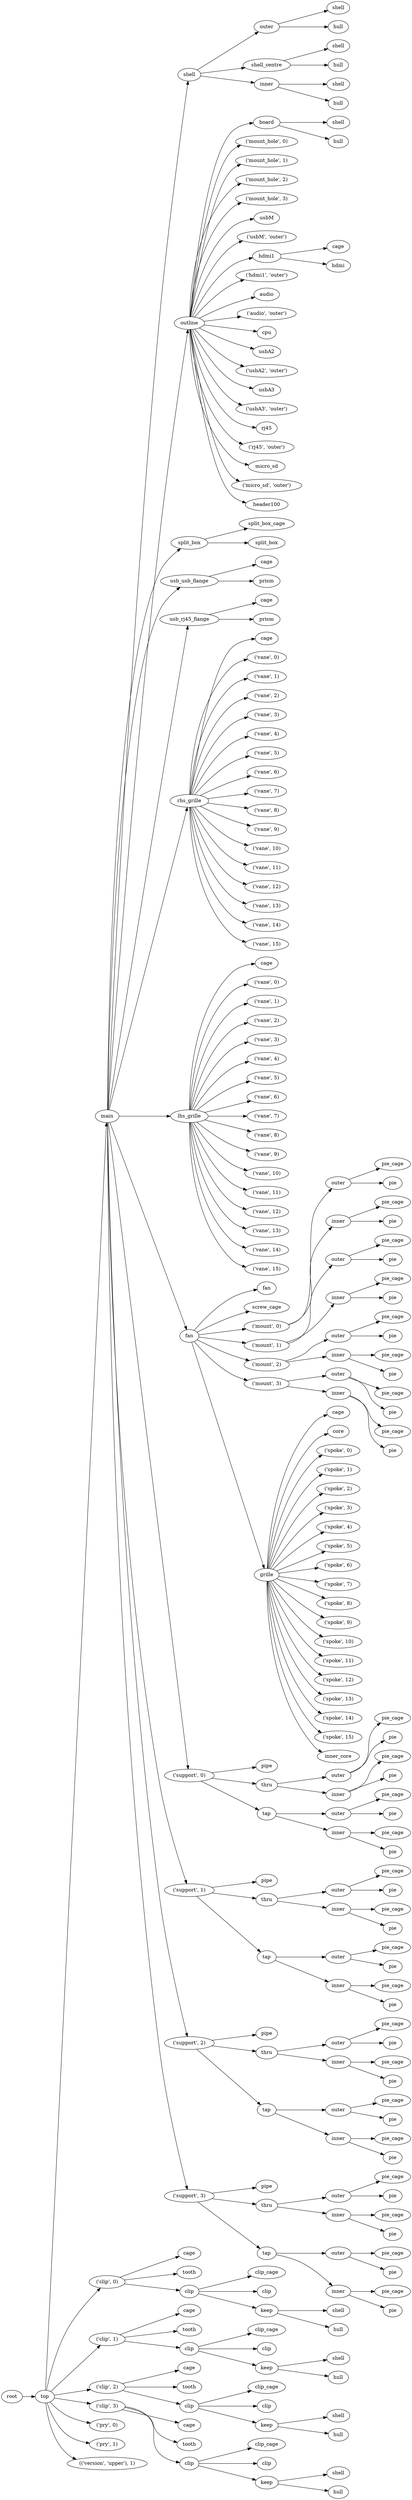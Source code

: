 digraph top {
	graph [rankdir=LR]
	root_613 [label=root href="javascript:s=&quot;\(\)\nNone&quot;; console.log(s); alert(s);"]
	top_614 [label=top href="javascript:s=&quot;\(&#x27;top&#x27;,\)\nRaspberryPi3Case&quot;; console.log(s); alert(s);" tooltip=RaspberryPi3Case]
	main_615 [label=main href="javascript:s=&quot;\(&#x27;top&#x27;,\ &#x27;main&#x27;\)\nMaker&quot;; console.log(s); alert(s);" tooltip=Maker]
	shell_616 [label=shell href="javascript:s=&quot;\(&#x27;top&#x27;,\ &#x27;main&#x27;,\ &#x27;shell&#x27;\)\nBoxShell&quot;; console.log(s); alert(s);" tooltip=BoxShell]
	outer_617 [label=outer href="javascript:s=&quot;\(&#x27;top&#x27;,\ &#x27;main&#x27;,\ &#x27;shell&#x27;,\ &#x27;outer&#x27;\)\nBoxSideBevels&quot;; console.log(s); alert(s);" tooltip=BoxSideBevels]
	shell_618 [label=shell href="javascript:s=&quot;\(&#x27;top&#x27;,\ &#x27;main&#x27;,\ &#x27;shell&#x27;,\ &#x27;outer&#x27;,\ &#x27;shell&#x27;\)\nBox&quot;; console.log(s); alert(s);" tooltip=Box]
	hull_619 [label=hull href="javascript:s=&quot;\(&#x27;top&#x27;,\ &#x27;main&#x27;,\ &#x27;shell&#x27;,\ &#x27;outer&#x27;,\ &#x27;hull&#x27;\)\nLinearExtrude&quot;; console.log(s); alert(s);" tooltip=LinearExtrude]
	shell_centre_620 [label=shell_centre href="javascript:s=&quot;\(&#x27;top&#x27;,\ &#x27;main&#x27;,\ &#x27;shell&#x27;,\ &#x27;shell_centre&#x27;\)\nBoxSideBevels&quot;; console.log(s); alert(s);" tooltip=BoxSideBevels]
	shell_621 [label=shell href="javascript:s=&quot;\(&#x27;top&#x27;,\ &#x27;main&#x27;,\ &#x27;shell&#x27;,\ &#x27;shell_centre&#x27;,\ &#x27;shell&#x27;\)\nBox&quot;; console.log(s); alert(s);" tooltip=Box]
	hull_622 [label=hull href="javascript:s=&quot;\(&#x27;top&#x27;,\ &#x27;main&#x27;,\ &#x27;shell&#x27;,\ &#x27;shell_centre&#x27;,\ &#x27;hull&#x27;\)\nLinearExtrude&quot;; console.log(s); alert(s);" tooltip=LinearExtrude]
	inner_623 [label=inner href="javascript:s=&quot;\(&#x27;top&#x27;,\ &#x27;main&#x27;,\ &#x27;shell&#x27;,\ &#x27;inner&#x27;\)\nBoxSideBevels&quot;; console.log(s); alert(s);" tooltip=BoxSideBevels]
	shell_624 [label=shell href="javascript:s=&quot;\(&#x27;top&#x27;,\ &#x27;main&#x27;,\ &#x27;shell&#x27;,\ &#x27;inner&#x27;,\ &#x27;shell&#x27;\)\nBox&quot;; console.log(s); alert(s);" tooltip=Box]
	hull_625 [label=hull href="javascript:s=&quot;\(&#x27;top&#x27;,\ &#x27;main&#x27;,\ &#x27;shell&#x27;,\ &#x27;inner&#x27;,\ &#x27;hull&#x27;\)\nLinearExtrude&quot;; console.log(s); alert(s);" tooltip=LinearExtrude]
	outline_626 [label=outline href="javascript:s=&quot;\(&#x27;top&#x27;,\ &#x27;main&#x27;,\ &#x27;outline&#x27;\)\nRaspberryPi3Outline&quot;; console.log(s); alert(s);" tooltip=RaspberryPi3Outline]
	board_627 [label=board href="javascript:s=&quot;\(&#x27;top&#x27;,\ &#x27;main&#x27;,\ &#x27;outline&#x27;,\ &#x27;board&#x27;\)\nBoxSideBevels&quot;; console.log(s); alert(s);" tooltip=BoxSideBevels]
	shell_628 [label=shell href="javascript:s=&quot;\(&#x27;top&#x27;,\ &#x27;main&#x27;,\ &#x27;outline&#x27;,\ &#x27;board&#x27;,\ &#x27;shell&#x27;\)\nBox&quot;; console.log(s); alert(s);" tooltip=Box]
	hull_629 [label=hull href="javascript:s=&quot;\(&#x27;top&#x27;,\ &#x27;main&#x27;,\ &#x27;outline&#x27;,\ &#x27;board&#x27;,\ &#x27;hull&#x27;\)\nLinearExtrude&quot;; console.log(s); alert(s);" tooltip=LinearExtrude]
	mount_hole_630 [label="\('mount_hole',\ 0\)" href="javascript:s=&quot;\(&#x27;top&#x27;,\ &#x27;main&#x27;,\ &#x27;outline&#x27;,\ \(&#x27;mount_hole&#x27;,\ 0\)\)\nCylinder&quot;; console.log(s); alert(s);" tooltip=Cylinder]
	mount_hole_631 [label="\('mount_hole',\ 1\)" href="javascript:s=&quot;\(&#x27;top&#x27;,\ &#x27;main&#x27;,\ &#x27;outline&#x27;,\ \(&#x27;mount_hole&#x27;,\ 1\)\)\nCylinder&quot;; console.log(s); alert(s);" tooltip=Cylinder]
	mount_hole_632 [label="\('mount_hole',\ 2\)" href="javascript:s=&quot;\(&#x27;top&#x27;,\ &#x27;main&#x27;,\ &#x27;outline&#x27;,\ \(&#x27;mount_hole&#x27;,\ 2\)\)\nCylinder&quot;; console.log(s); alert(s);" tooltip=Cylinder]
	mount_hole_633 [label="\('mount_hole',\ 3\)" href="javascript:s=&quot;\(&#x27;top&#x27;,\ &#x27;main&#x27;,\ &#x27;outline&#x27;,\ \(&#x27;mount_hole&#x27;,\ 3\)\)\nCylinder&quot;; console.log(s); alert(s);" tooltip=Cylinder]
	usbM_634 [label=usbM href="javascript:s=&quot;\(&#x27;top&#x27;,\ &#x27;main&#x27;,\ &#x27;outline&#x27;,\ &#x27;usbM&#x27;\)\nBox&quot;; console.log(s); alert(s);" tooltip=Box]
	usbM_635 [label="\('usbM',\ 'outer'\)" href="javascript:s=&quot;\(&#x27;top&#x27;,\ &#x27;main&#x27;,\ &#x27;outline&#x27;,\ \(&#x27;usbM&#x27;,\ &#x27;outer&#x27;\)\)\nBox&quot;; console.log(s); alert(s);" tooltip=Box]
	hdmi1_636 [label=hdmi1 href="javascript:s=&quot;\(&#x27;top&#x27;,\ &#x27;main&#x27;,\ &#x27;outline&#x27;,\ &#x27;hdmi1&#x27;\)\nHdmiOutline&quot;; console.log(s); alert(s);" tooltip=HdmiOutline]
	cage_637 [label=cage href="javascript:s=&quot;\(&#x27;top&#x27;,\ &#x27;main&#x27;,\ &#x27;outline&#x27;,\ &#x27;hdmi1&#x27;,\ &#x27;cage&#x27;\)\nBox&quot;; console.log(s); alert(s);" tooltip=Box]
	hdmi_638 [label=hdmi href="javascript:s=&quot;\(&#x27;top&#x27;,\ &#x27;main&#x27;,\ &#x27;outline&#x27;,\ &#x27;hdmi1&#x27;,\ &#x27;hdmi&#x27;\)\nLinearExtrude&quot;; console.log(s); alert(s);" tooltip=LinearExtrude]
	hdmi1_639 [label="\('hdmi1',\ 'outer'\)" href="javascript:s=&quot;\(&#x27;top&#x27;,\ &#x27;main&#x27;,\ &#x27;outline&#x27;,\ \(&#x27;hdmi1&#x27;,\ &#x27;outer&#x27;\)\)\nBox&quot;; console.log(s); alert(s);" tooltip=Box]
	audio_640 [label=audio href="javascript:s=&quot;\(&#x27;top&#x27;,\ &#x27;main&#x27;,\ &#x27;outline&#x27;,\ &#x27;audio&#x27;\)\nCylinder&quot;; console.log(s); alert(s);" tooltip=Cylinder]
	audio_641 [label="\('audio',\ 'outer'\)" href="javascript:s=&quot;\(&#x27;top&#x27;,\ &#x27;main&#x27;,\ &#x27;outline&#x27;,\ \(&#x27;audio&#x27;,\ &#x27;outer&#x27;\)\)\nCylinder&quot;; console.log(s); alert(s);" tooltip=Cylinder]
	cpu_642 [label=cpu href="javascript:s=&quot;\(&#x27;top&#x27;,\ &#x27;main&#x27;,\ &#x27;outline&#x27;,\ &#x27;cpu&#x27;\)\nBox&quot;; console.log(s); alert(s);" tooltip=Box]
	usbA2_643 [label=usbA2 href="javascript:s=&quot;\(&#x27;top&#x27;,\ &#x27;main&#x27;,\ &#x27;outline&#x27;,\ &#x27;usbA2&#x27;\)\nBox&quot;; console.log(s); alert(s);" tooltip=Box]
	usbA2_644 [label="\('usbA2',\ 'outer'\)" href="javascript:s=&quot;\(&#x27;top&#x27;,\ &#x27;main&#x27;,\ &#x27;outline&#x27;,\ \(&#x27;usbA2&#x27;,\ &#x27;outer&#x27;\)\)\nBox&quot;; console.log(s); alert(s);" tooltip=Box]
	usbA3_645 [label=usbA3 href="javascript:s=&quot;\(&#x27;top&#x27;,\ &#x27;main&#x27;,\ &#x27;outline&#x27;,\ &#x27;usbA3&#x27;\)\nBox&quot;; console.log(s); alert(s);" tooltip=Box]
	usbA3_646 [label="\('usbA3',\ 'outer'\)" href="javascript:s=&quot;\(&#x27;top&#x27;,\ &#x27;main&#x27;,\ &#x27;outline&#x27;,\ \(&#x27;usbA3&#x27;,\ &#x27;outer&#x27;\)\)\nBox&quot;; console.log(s); alert(s);" tooltip=Box]
	rj45_647 [label=rj45 href="javascript:s=&quot;\(&#x27;top&#x27;,\ &#x27;main&#x27;,\ &#x27;outline&#x27;,\ &#x27;rj45&#x27;\)\nBox&quot;; console.log(s); alert(s);" tooltip=Box]
	rj45_648 [label="\('rj45',\ 'outer'\)" href="javascript:s=&quot;\(&#x27;top&#x27;,\ &#x27;main&#x27;,\ &#x27;outline&#x27;,\ \(&#x27;rj45&#x27;,\ &#x27;outer&#x27;\)\)\nBox&quot;; console.log(s); alert(s);" tooltip=Box]
	micro_sd_649 [label=micro_sd href="javascript:s=&quot;\(&#x27;top&#x27;,\ &#x27;main&#x27;,\ &#x27;outline&#x27;,\ &#x27;micro_sd&#x27;\)\nBox&quot;; console.log(s); alert(s);" tooltip=Box]
	micro_sd_650 [label="\('micro_sd',\ 'outer'\)" href="javascript:s=&quot;\(&#x27;top&#x27;,\ &#x27;main&#x27;,\ &#x27;outline&#x27;,\ \(&#x27;micro_sd&#x27;,\ &#x27;outer&#x27;\)\)\nBox&quot;; console.log(s); alert(s);" tooltip=Box]
	header100_651 [label=header100 href="javascript:s=&quot;\(&#x27;top&#x27;,\ &#x27;main&#x27;,\ &#x27;outline&#x27;,\ &#x27;header100&#x27;\)\nBox&quot;; console.log(s); alert(s);" tooltip=Box]
	split_box_652 [label=split_box href="javascript:s=&quot;\(&#x27;top&#x27;,\ &#x27;main&#x27;,\ &#x27;split_box&#x27;\)\nMaker&quot;; console.log(s); alert(s);" tooltip=Maker]
	split_box_cage_653 [label=split_box_cage href="javascript:s=&quot;\(&#x27;top&#x27;,\ &#x27;main&#x27;,\ &#x27;split_box&#x27;,\ &#x27;split_box_cage&#x27;\)\nBox&quot;; console.log(s); alert(s);" tooltip=Box]
	split_box_654 [label=split_box href="javascript:s=&quot;\(&#x27;top&#x27;,\ &#x27;main&#x27;,\ &#x27;split_box&#x27;,\ &#x27;split_box&#x27;\)\nBox&quot;; console.log(s); alert(s);" tooltip=Box]
	usb_usb_flange_655 [label=usb_usb_flange href="javascript:s=&quot;\(&#x27;top&#x27;,\ &#x27;main&#x27;,\ &#x27;usb_usb_flange&#x27;\)\nTriangularPrism&quot;; console.log(s); alert(s);" tooltip=TriangularPrism]
	cage_656 [label=cage href="javascript:s=&quot;\(&#x27;top&#x27;,\ &#x27;main&#x27;,\ &#x27;usb_usb_flange&#x27;,\ &#x27;cage&#x27;\)\nBox&quot;; console.log(s); alert(s);" tooltip=Box]
	prism_657 [label=prism href="javascript:s=&quot;\(&#x27;top&#x27;,\ &#x27;main&#x27;,\ &#x27;usb_usb_flange&#x27;,\ &#x27;prism&#x27;\)\nLinearExtrude&quot;; console.log(s); alert(s);" tooltip=LinearExtrude]
	usb_rj45_flange_658 [label=usb_rj45_flange href="javascript:s=&quot;\(&#x27;top&#x27;,\ &#x27;main&#x27;,\ &#x27;usb_rj45_flange&#x27;\)\nTriangularPrism&quot;; console.log(s); alert(s);" tooltip=TriangularPrism]
	cage_659 [label=cage href="javascript:s=&quot;\(&#x27;top&#x27;,\ &#x27;main&#x27;,\ &#x27;usb_rj45_flange&#x27;,\ &#x27;cage&#x27;\)\nBox&quot;; console.log(s); alert(s);" tooltip=Box]
	prism_660 [label=prism href="javascript:s=&quot;\(&#x27;top&#x27;,\ &#x27;main&#x27;,\ &#x27;usb_rj45_flange&#x27;,\ &#x27;prism&#x27;\)\nLinearExtrude&quot;; console.log(s); alert(s);" tooltip=LinearExtrude]
	rhs_grille_661 [label=rhs_grille href="javascript:s=&quot;\(&#x27;top&#x27;,\ &#x27;main&#x27;,\ &#x27;rhs_grille&#x27;\)\nRectangularGrilleHoles&quot;; console.log(s); alert(s);" tooltip=RectangularGrilleHoles]
	cage_662 [label=cage href="javascript:s=&quot;\(&#x27;top&#x27;,\ &#x27;main&#x27;,\ &#x27;rhs_grille&#x27;,\ &#x27;cage&#x27;\)\nBox&quot;; console.log(s); alert(s);" tooltip=Box]
	vane_663 [label="\('vane',\ 0\)" href="javascript:s=&quot;\(&#x27;top&#x27;,\ &#x27;main&#x27;,\ &#x27;rhs_grille&#x27;,\ \(&#x27;vane&#x27;,\ 0\)\)\nLinearExtrude&quot;; console.log(s); alert(s);" tooltip=LinearExtrude]
	vane_664 [label="\('vane',\ 1\)" href="javascript:s=&quot;\(&#x27;top&#x27;,\ &#x27;main&#x27;,\ &#x27;rhs_grille&#x27;,\ \(&#x27;vane&#x27;,\ 1\)\)\nLinearExtrude&quot;; console.log(s); alert(s);" tooltip=LinearExtrude]
	vane_665 [label="\('vane',\ 2\)" href="javascript:s=&quot;\(&#x27;top&#x27;,\ &#x27;main&#x27;,\ &#x27;rhs_grille&#x27;,\ \(&#x27;vane&#x27;,\ 2\)\)\nLinearExtrude&quot;; console.log(s); alert(s);" tooltip=LinearExtrude]
	vane_666 [label="\('vane',\ 3\)" href="javascript:s=&quot;\(&#x27;top&#x27;,\ &#x27;main&#x27;,\ &#x27;rhs_grille&#x27;,\ \(&#x27;vane&#x27;,\ 3\)\)\nLinearExtrude&quot;; console.log(s); alert(s);" tooltip=LinearExtrude]
	vane_667 [label="\('vane',\ 4\)" href="javascript:s=&quot;\(&#x27;top&#x27;,\ &#x27;main&#x27;,\ &#x27;rhs_grille&#x27;,\ \(&#x27;vane&#x27;,\ 4\)\)\nLinearExtrude&quot;; console.log(s); alert(s);" tooltip=LinearExtrude]
	vane_668 [label="\('vane',\ 5\)" href="javascript:s=&quot;\(&#x27;top&#x27;,\ &#x27;main&#x27;,\ &#x27;rhs_grille&#x27;,\ \(&#x27;vane&#x27;,\ 5\)\)\nLinearExtrude&quot;; console.log(s); alert(s);" tooltip=LinearExtrude]
	vane_669 [label="\('vane',\ 6\)" href="javascript:s=&quot;\(&#x27;top&#x27;,\ &#x27;main&#x27;,\ &#x27;rhs_grille&#x27;,\ \(&#x27;vane&#x27;,\ 6\)\)\nLinearExtrude&quot;; console.log(s); alert(s);" tooltip=LinearExtrude]
	vane_670 [label="\('vane',\ 7\)" href="javascript:s=&quot;\(&#x27;top&#x27;,\ &#x27;main&#x27;,\ &#x27;rhs_grille&#x27;,\ \(&#x27;vane&#x27;,\ 7\)\)\nLinearExtrude&quot;; console.log(s); alert(s);" tooltip=LinearExtrude]
	vane_671 [label="\('vane',\ 8\)" href="javascript:s=&quot;\(&#x27;top&#x27;,\ &#x27;main&#x27;,\ &#x27;rhs_grille&#x27;,\ \(&#x27;vane&#x27;,\ 8\)\)\nLinearExtrude&quot;; console.log(s); alert(s);" tooltip=LinearExtrude]
	vane_672 [label="\('vane',\ 9\)" href="javascript:s=&quot;\(&#x27;top&#x27;,\ &#x27;main&#x27;,\ &#x27;rhs_grille&#x27;,\ \(&#x27;vane&#x27;,\ 9\)\)\nLinearExtrude&quot;; console.log(s); alert(s);" tooltip=LinearExtrude]
	vane_673 [label="\('vane',\ 10\)" href="javascript:s=&quot;\(&#x27;top&#x27;,\ &#x27;main&#x27;,\ &#x27;rhs_grille&#x27;,\ \(&#x27;vane&#x27;,\ 10\)\)\nLinearExtrude&quot;; console.log(s); alert(s);" tooltip=LinearExtrude]
	vane_674 [label="\('vane',\ 11\)" href="javascript:s=&quot;\(&#x27;top&#x27;,\ &#x27;main&#x27;,\ &#x27;rhs_grille&#x27;,\ \(&#x27;vane&#x27;,\ 11\)\)\nLinearExtrude&quot;; console.log(s); alert(s);" tooltip=LinearExtrude]
	vane_675 [label="\('vane',\ 12\)" href="javascript:s=&quot;\(&#x27;top&#x27;,\ &#x27;main&#x27;,\ &#x27;rhs_grille&#x27;,\ \(&#x27;vane&#x27;,\ 12\)\)\nLinearExtrude&quot;; console.log(s); alert(s);" tooltip=LinearExtrude]
	vane_676 [label="\('vane',\ 13\)" href="javascript:s=&quot;\(&#x27;top&#x27;,\ &#x27;main&#x27;,\ &#x27;rhs_grille&#x27;,\ \(&#x27;vane&#x27;,\ 13\)\)\nLinearExtrude&quot;; console.log(s); alert(s);" tooltip=LinearExtrude]
	vane_677 [label="\('vane',\ 14\)" href="javascript:s=&quot;\(&#x27;top&#x27;,\ &#x27;main&#x27;,\ &#x27;rhs_grille&#x27;,\ \(&#x27;vane&#x27;,\ 14\)\)\nLinearExtrude&quot;; console.log(s); alert(s);" tooltip=LinearExtrude]
	vane_678 [label="\('vane',\ 15\)" href="javascript:s=&quot;\(&#x27;top&#x27;,\ &#x27;main&#x27;,\ &#x27;rhs_grille&#x27;,\ \(&#x27;vane&#x27;,\ 15\)\)\nLinearExtrude&quot;; console.log(s); alert(s);" tooltip=LinearExtrude]
	lhs_grille_679 [label=lhs_grille href="javascript:s=&quot;\(&#x27;top&#x27;,\ &#x27;main&#x27;,\ &#x27;lhs_grille&#x27;\)\nRectangularGrilleHoles&quot;; console.log(s); alert(s);" tooltip=RectangularGrilleHoles]
	cage_680 [label=cage href="javascript:s=&quot;\(&#x27;top&#x27;,\ &#x27;main&#x27;,\ &#x27;lhs_grille&#x27;,\ &#x27;cage&#x27;\)\nBox&quot;; console.log(s); alert(s);" tooltip=Box]
	vane_681 [label="\('vane',\ 0\)" href="javascript:s=&quot;\(&#x27;top&#x27;,\ &#x27;main&#x27;,\ &#x27;lhs_grille&#x27;,\ \(&#x27;vane&#x27;,\ 0\)\)\nLinearExtrude&quot;; console.log(s); alert(s);" tooltip=LinearExtrude]
	vane_682 [label="\('vane',\ 1\)" href="javascript:s=&quot;\(&#x27;top&#x27;,\ &#x27;main&#x27;,\ &#x27;lhs_grille&#x27;,\ \(&#x27;vane&#x27;,\ 1\)\)\nLinearExtrude&quot;; console.log(s); alert(s);" tooltip=LinearExtrude]
	vane_683 [label="\('vane',\ 2\)" href="javascript:s=&quot;\(&#x27;top&#x27;,\ &#x27;main&#x27;,\ &#x27;lhs_grille&#x27;,\ \(&#x27;vane&#x27;,\ 2\)\)\nLinearExtrude&quot;; console.log(s); alert(s);" tooltip=LinearExtrude]
	vane_684 [label="\('vane',\ 3\)" href="javascript:s=&quot;\(&#x27;top&#x27;,\ &#x27;main&#x27;,\ &#x27;lhs_grille&#x27;,\ \(&#x27;vane&#x27;,\ 3\)\)\nLinearExtrude&quot;; console.log(s); alert(s);" tooltip=LinearExtrude]
	vane_685 [label="\('vane',\ 4\)" href="javascript:s=&quot;\(&#x27;top&#x27;,\ &#x27;main&#x27;,\ &#x27;lhs_grille&#x27;,\ \(&#x27;vane&#x27;,\ 4\)\)\nLinearExtrude&quot;; console.log(s); alert(s);" tooltip=LinearExtrude]
	vane_686 [label="\('vane',\ 5\)" href="javascript:s=&quot;\(&#x27;top&#x27;,\ &#x27;main&#x27;,\ &#x27;lhs_grille&#x27;,\ \(&#x27;vane&#x27;,\ 5\)\)\nLinearExtrude&quot;; console.log(s); alert(s);" tooltip=LinearExtrude]
	vane_687 [label="\('vane',\ 6\)" href="javascript:s=&quot;\(&#x27;top&#x27;,\ &#x27;main&#x27;,\ &#x27;lhs_grille&#x27;,\ \(&#x27;vane&#x27;,\ 6\)\)\nLinearExtrude&quot;; console.log(s); alert(s);" tooltip=LinearExtrude]
	vane_688 [label="\('vane',\ 7\)" href="javascript:s=&quot;\(&#x27;top&#x27;,\ &#x27;main&#x27;,\ &#x27;lhs_grille&#x27;,\ \(&#x27;vane&#x27;,\ 7\)\)\nLinearExtrude&quot;; console.log(s); alert(s);" tooltip=LinearExtrude]
	vane_689 [label="\('vane',\ 8\)" href="javascript:s=&quot;\(&#x27;top&#x27;,\ &#x27;main&#x27;,\ &#x27;lhs_grille&#x27;,\ \(&#x27;vane&#x27;,\ 8\)\)\nLinearExtrude&quot;; console.log(s); alert(s);" tooltip=LinearExtrude]
	vane_690 [label="\('vane',\ 9\)" href="javascript:s=&quot;\(&#x27;top&#x27;,\ &#x27;main&#x27;,\ &#x27;lhs_grille&#x27;,\ \(&#x27;vane&#x27;,\ 9\)\)\nLinearExtrude&quot;; console.log(s); alert(s);" tooltip=LinearExtrude]
	vane_691 [label="\('vane',\ 10\)" href="javascript:s=&quot;\(&#x27;top&#x27;,\ &#x27;main&#x27;,\ &#x27;lhs_grille&#x27;,\ \(&#x27;vane&#x27;,\ 10\)\)\nLinearExtrude&quot;; console.log(s); alert(s);" tooltip=LinearExtrude]
	vane_692 [label="\('vane',\ 11\)" href="javascript:s=&quot;\(&#x27;top&#x27;,\ &#x27;main&#x27;,\ &#x27;lhs_grille&#x27;,\ \(&#x27;vane&#x27;,\ 11\)\)\nLinearExtrude&quot;; console.log(s); alert(s);" tooltip=LinearExtrude]
	vane_693 [label="\('vane',\ 12\)" href="javascript:s=&quot;\(&#x27;top&#x27;,\ &#x27;main&#x27;,\ &#x27;lhs_grille&#x27;,\ \(&#x27;vane&#x27;,\ 12\)\)\nLinearExtrude&quot;; console.log(s); alert(s);" tooltip=LinearExtrude]
	vane_694 [label="\('vane',\ 13\)" href="javascript:s=&quot;\(&#x27;top&#x27;,\ &#x27;main&#x27;,\ &#x27;lhs_grille&#x27;,\ \(&#x27;vane&#x27;,\ 13\)\)\nLinearExtrude&quot;; console.log(s); alert(s);" tooltip=LinearExtrude]
	vane_695 [label="\('vane',\ 14\)" href="javascript:s=&quot;\(&#x27;top&#x27;,\ &#x27;main&#x27;,\ &#x27;lhs_grille&#x27;,\ \(&#x27;vane&#x27;,\ 14\)\)\nLinearExtrude&quot;; console.log(s); alert(s);" tooltip=LinearExtrude]
	vane_696 [label="\('vane',\ 15\)" href="javascript:s=&quot;\(&#x27;top&#x27;,\ &#x27;main&#x27;,\ &#x27;lhs_grille&#x27;,\ \(&#x27;vane&#x27;,\ 15\)\)\nLinearExtrude&quot;; console.log(s); alert(s);" tooltip=LinearExtrude]
	fan_697 [label=fan href="javascript:s=&quot;\(&#x27;top&#x27;,\ &#x27;main&#x27;,\ &#x27;fan&#x27;\)\nFanVent&quot;; console.log(s); alert(s);" tooltip=FanVent]
	fan_698 [label=fan href="javascript:s=&quot;\(&#x27;top&#x27;,\ &#x27;main&#x27;,\ &#x27;fan&#x27;,\ &#x27;fan&#x27;\)\nBox&quot;; console.log(s); alert(s);" tooltip=Box]
	screw_cage_699 [label=screw_cage href="javascript:s=&quot;\(&#x27;top&#x27;,\ &#x27;main&#x27;,\ &#x27;fan&#x27;,\ &#x27;screw_cage&#x27;\)\nBox&quot;; console.log(s); alert(s);" tooltip=Box]
	mount_700 [label="\('mount',\ 0\)" href="javascript:s=&quot;\(&#x27;top&#x27;,\ &#x27;main&#x27;,\ &#x27;fan&#x27;,\ \(&#x27;mount&#x27;,\ 0\)\)\nPipe&quot;; console.log(s); alert(s);" tooltip=Pipe]
	outer_701 [label=outer href="javascript:s=&quot;\(&#x27;top&#x27;,\ &#x27;main&#x27;,\ &#x27;fan&#x27;,\ \(&#x27;mount&#x27;,\ 0\),\ &#x27;outer&#x27;\)\nPie&quot;; console.log(s); alert(s);" tooltip=Pie]
	pie_cage_702 [label=pie_cage href="javascript:s=&quot;\(&#x27;top&#x27;,\ &#x27;main&#x27;,\ &#x27;fan&#x27;,\ \(&#x27;mount&#x27;,\ 0\),\ &#x27;outer&#x27;,\ &#x27;pie_cage&#x27;\)\nCylinder&quot;; console.log(s); alert(s);" tooltip=Cylinder]
	pie_703 [label=pie href="javascript:s=&quot;\(&#x27;top&#x27;,\ &#x27;main&#x27;,\ &#x27;fan&#x27;,\ \(&#x27;mount&#x27;,\ 0\),\ &#x27;outer&#x27;,\ &#x27;pie&#x27;\)\nRotateExtrude&quot;; console.log(s); alert(s);" tooltip=RotateExtrude]
	inner_704 [label=inner href="javascript:s=&quot;\(&#x27;top&#x27;,\ &#x27;main&#x27;,\ &#x27;fan&#x27;,\ \(&#x27;mount&#x27;,\ 0\),\ &#x27;inner&#x27;\)\nPie&quot;; console.log(s); alert(s);" tooltip=Pie]
	pie_cage_705 [label=pie_cage href="javascript:s=&quot;\(&#x27;top&#x27;,\ &#x27;main&#x27;,\ &#x27;fan&#x27;,\ \(&#x27;mount&#x27;,\ 0\),\ &#x27;inner&#x27;,\ &#x27;pie_cage&#x27;\)\nCylinder&quot;; console.log(s); alert(s);" tooltip=Cylinder]
	pie_706 [label=pie href="javascript:s=&quot;\(&#x27;top&#x27;,\ &#x27;main&#x27;,\ &#x27;fan&#x27;,\ \(&#x27;mount&#x27;,\ 0\),\ &#x27;inner&#x27;,\ &#x27;pie&#x27;\)\nRotateExtrude&quot;; console.log(s); alert(s);" tooltip=RotateExtrude]
	mount_707 [label="\('mount',\ 1\)" href="javascript:s=&quot;\(&#x27;top&#x27;,\ &#x27;main&#x27;,\ &#x27;fan&#x27;,\ \(&#x27;mount&#x27;,\ 1\)\)\nPipe&quot;; console.log(s); alert(s);" tooltip=Pipe]
	outer_708 [label=outer href="javascript:s=&quot;\(&#x27;top&#x27;,\ &#x27;main&#x27;,\ &#x27;fan&#x27;,\ \(&#x27;mount&#x27;,\ 1\),\ &#x27;outer&#x27;\)\nPie&quot;; console.log(s); alert(s);" tooltip=Pie]
	pie_cage_709 [label=pie_cage href="javascript:s=&quot;\(&#x27;top&#x27;,\ &#x27;main&#x27;,\ &#x27;fan&#x27;,\ \(&#x27;mount&#x27;,\ 1\),\ &#x27;outer&#x27;,\ &#x27;pie_cage&#x27;\)\nCylinder&quot;; console.log(s); alert(s);" tooltip=Cylinder]
	pie_710 [label=pie href="javascript:s=&quot;\(&#x27;top&#x27;,\ &#x27;main&#x27;,\ &#x27;fan&#x27;,\ \(&#x27;mount&#x27;,\ 1\),\ &#x27;outer&#x27;,\ &#x27;pie&#x27;\)\nRotateExtrude&quot;; console.log(s); alert(s);" tooltip=RotateExtrude]
	inner_711 [label=inner href="javascript:s=&quot;\(&#x27;top&#x27;,\ &#x27;main&#x27;,\ &#x27;fan&#x27;,\ \(&#x27;mount&#x27;,\ 1\),\ &#x27;inner&#x27;\)\nPie&quot;; console.log(s); alert(s);" tooltip=Pie]
	pie_cage_712 [label=pie_cage href="javascript:s=&quot;\(&#x27;top&#x27;,\ &#x27;main&#x27;,\ &#x27;fan&#x27;,\ \(&#x27;mount&#x27;,\ 1\),\ &#x27;inner&#x27;,\ &#x27;pie_cage&#x27;\)\nCylinder&quot;; console.log(s); alert(s);" tooltip=Cylinder]
	pie_713 [label=pie href="javascript:s=&quot;\(&#x27;top&#x27;,\ &#x27;main&#x27;,\ &#x27;fan&#x27;,\ \(&#x27;mount&#x27;,\ 1\),\ &#x27;inner&#x27;,\ &#x27;pie&#x27;\)\nRotateExtrude&quot;; console.log(s); alert(s);" tooltip=RotateExtrude]
	mount_714 [label="\('mount',\ 2\)" href="javascript:s=&quot;\(&#x27;top&#x27;,\ &#x27;main&#x27;,\ &#x27;fan&#x27;,\ \(&#x27;mount&#x27;,\ 2\)\)\nPipe&quot;; console.log(s); alert(s);" tooltip=Pipe]
	outer_715 [label=outer href="javascript:s=&quot;\(&#x27;top&#x27;,\ &#x27;main&#x27;,\ &#x27;fan&#x27;,\ \(&#x27;mount&#x27;,\ 2\),\ &#x27;outer&#x27;\)\nPie&quot;; console.log(s); alert(s);" tooltip=Pie]
	pie_cage_716 [label=pie_cage href="javascript:s=&quot;\(&#x27;top&#x27;,\ &#x27;main&#x27;,\ &#x27;fan&#x27;,\ \(&#x27;mount&#x27;,\ 2\),\ &#x27;outer&#x27;,\ &#x27;pie_cage&#x27;\)\nCylinder&quot;; console.log(s); alert(s);" tooltip=Cylinder]
	pie_717 [label=pie href="javascript:s=&quot;\(&#x27;top&#x27;,\ &#x27;main&#x27;,\ &#x27;fan&#x27;,\ \(&#x27;mount&#x27;,\ 2\),\ &#x27;outer&#x27;,\ &#x27;pie&#x27;\)\nRotateExtrude&quot;; console.log(s); alert(s);" tooltip=RotateExtrude]
	inner_718 [label=inner href="javascript:s=&quot;\(&#x27;top&#x27;,\ &#x27;main&#x27;,\ &#x27;fan&#x27;,\ \(&#x27;mount&#x27;,\ 2\),\ &#x27;inner&#x27;\)\nPie&quot;; console.log(s); alert(s);" tooltip=Pie]
	pie_cage_719 [label=pie_cage href="javascript:s=&quot;\(&#x27;top&#x27;,\ &#x27;main&#x27;,\ &#x27;fan&#x27;,\ \(&#x27;mount&#x27;,\ 2\),\ &#x27;inner&#x27;,\ &#x27;pie_cage&#x27;\)\nCylinder&quot;; console.log(s); alert(s);" tooltip=Cylinder]
	pie_720 [label=pie href="javascript:s=&quot;\(&#x27;top&#x27;,\ &#x27;main&#x27;,\ &#x27;fan&#x27;,\ \(&#x27;mount&#x27;,\ 2\),\ &#x27;inner&#x27;,\ &#x27;pie&#x27;\)\nRotateExtrude&quot;; console.log(s); alert(s);" tooltip=RotateExtrude]
	mount_721 [label="\('mount',\ 3\)" href="javascript:s=&quot;\(&#x27;top&#x27;,\ &#x27;main&#x27;,\ &#x27;fan&#x27;,\ \(&#x27;mount&#x27;,\ 3\)\)\nPipe&quot;; console.log(s); alert(s);" tooltip=Pipe]
	outer_722 [label=outer href="javascript:s=&quot;\(&#x27;top&#x27;,\ &#x27;main&#x27;,\ &#x27;fan&#x27;,\ \(&#x27;mount&#x27;,\ 3\),\ &#x27;outer&#x27;\)\nPie&quot;; console.log(s); alert(s);" tooltip=Pie]
	pie_cage_723 [label=pie_cage href="javascript:s=&quot;\(&#x27;top&#x27;,\ &#x27;main&#x27;,\ &#x27;fan&#x27;,\ \(&#x27;mount&#x27;,\ 3\),\ &#x27;outer&#x27;,\ &#x27;pie_cage&#x27;\)\nCylinder&quot;; console.log(s); alert(s);" tooltip=Cylinder]
	pie_724 [label=pie href="javascript:s=&quot;\(&#x27;top&#x27;,\ &#x27;main&#x27;,\ &#x27;fan&#x27;,\ \(&#x27;mount&#x27;,\ 3\),\ &#x27;outer&#x27;,\ &#x27;pie&#x27;\)\nRotateExtrude&quot;; console.log(s); alert(s);" tooltip=RotateExtrude]
	inner_725 [label=inner href="javascript:s=&quot;\(&#x27;top&#x27;,\ &#x27;main&#x27;,\ &#x27;fan&#x27;,\ \(&#x27;mount&#x27;,\ 3\),\ &#x27;inner&#x27;\)\nPie&quot;; console.log(s); alert(s);" tooltip=Pie]
	pie_cage_726 [label=pie_cage href="javascript:s=&quot;\(&#x27;top&#x27;,\ &#x27;main&#x27;,\ &#x27;fan&#x27;,\ \(&#x27;mount&#x27;,\ 3\),\ &#x27;inner&#x27;,\ &#x27;pie_cage&#x27;\)\nCylinder&quot;; console.log(s); alert(s);" tooltip=Cylinder]
	pie_727 [label=pie href="javascript:s=&quot;\(&#x27;top&#x27;,\ &#x27;main&#x27;,\ &#x27;fan&#x27;,\ \(&#x27;mount&#x27;,\ 3\),\ &#x27;inner&#x27;,\ &#x27;pie&#x27;\)\nRotateExtrude&quot;; console.log(s); alert(s);" tooltip=RotateExtrude]
	grille_728 [label=grille href="javascript:s=&quot;\(&#x27;top&#x27;,\ &#x27;main&#x27;,\ &#x27;fan&#x27;,\ &#x27;grille&#x27;\)\nCurlySpokes&quot;; console.log(s); alert(s);" tooltip=CurlySpokes]
	cage_729 [label=cage href="javascript:s=&quot;\(&#x27;top&#x27;,\ &#x27;main&#x27;,\ &#x27;fan&#x27;,\ &#x27;grille&#x27;,\ &#x27;cage&#x27;\)\nCylinder&quot;; console.log(s); alert(s);" tooltip=Cylinder]
	core_730 [label=core href="javascript:s=&quot;\(&#x27;top&#x27;,\ &#x27;main&#x27;,\ &#x27;fan&#x27;,\ &#x27;grille&#x27;,\ &#x27;core&#x27;\)\nCylinder&quot;; console.log(s); alert(s);" tooltip=Cylinder]
	spoke_731 [label="\('spoke',\ 0\)" href="javascript:s=&quot;\(&#x27;top&#x27;,\ &#x27;main&#x27;,\ &#x27;fan&#x27;,\ &#x27;grille&#x27;,\ \(&#x27;spoke&#x27;,\ 0\)\)\nLinearExtrude&quot;; console.log(s); alert(s);" tooltip=LinearExtrude]
	spoke_732 [label="\('spoke',\ 1\)" href="javascript:s=&quot;\(&#x27;top&#x27;,\ &#x27;main&#x27;,\ &#x27;fan&#x27;,\ &#x27;grille&#x27;,\ \(&#x27;spoke&#x27;,\ 1\)\)\nLinearExtrude&quot;; console.log(s); alert(s);" tooltip=LinearExtrude]
	spoke_733 [label="\('spoke',\ 2\)" href="javascript:s=&quot;\(&#x27;top&#x27;,\ &#x27;main&#x27;,\ &#x27;fan&#x27;,\ &#x27;grille&#x27;,\ \(&#x27;spoke&#x27;,\ 2\)\)\nLinearExtrude&quot;; console.log(s); alert(s);" tooltip=LinearExtrude]
	spoke_734 [label="\('spoke',\ 3\)" href="javascript:s=&quot;\(&#x27;top&#x27;,\ &#x27;main&#x27;,\ &#x27;fan&#x27;,\ &#x27;grille&#x27;,\ \(&#x27;spoke&#x27;,\ 3\)\)\nLinearExtrude&quot;; console.log(s); alert(s);" tooltip=LinearExtrude]
	spoke_735 [label="\('spoke',\ 4\)" href="javascript:s=&quot;\(&#x27;top&#x27;,\ &#x27;main&#x27;,\ &#x27;fan&#x27;,\ &#x27;grille&#x27;,\ \(&#x27;spoke&#x27;,\ 4\)\)\nLinearExtrude&quot;; console.log(s); alert(s);" tooltip=LinearExtrude]
	spoke_736 [label="\('spoke',\ 5\)" href="javascript:s=&quot;\(&#x27;top&#x27;,\ &#x27;main&#x27;,\ &#x27;fan&#x27;,\ &#x27;grille&#x27;,\ \(&#x27;spoke&#x27;,\ 5\)\)\nLinearExtrude&quot;; console.log(s); alert(s);" tooltip=LinearExtrude]
	spoke_737 [label="\('spoke',\ 6\)" href="javascript:s=&quot;\(&#x27;top&#x27;,\ &#x27;main&#x27;,\ &#x27;fan&#x27;,\ &#x27;grille&#x27;,\ \(&#x27;spoke&#x27;,\ 6\)\)\nLinearExtrude&quot;; console.log(s); alert(s);" tooltip=LinearExtrude]
	spoke_738 [label="\('spoke',\ 7\)" href="javascript:s=&quot;\(&#x27;top&#x27;,\ &#x27;main&#x27;,\ &#x27;fan&#x27;,\ &#x27;grille&#x27;,\ \(&#x27;spoke&#x27;,\ 7\)\)\nLinearExtrude&quot;; console.log(s); alert(s);" tooltip=LinearExtrude]
	spoke_739 [label="\('spoke',\ 8\)" href="javascript:s=&quot;\(&#x27;top&#x27;,\ &#x27;main&#x27;,\ &#x27;fan&#x27;,\ &#x27;grille&#x27;,\ \(&#x27;spoke&#x27;,\ 8\)\)\nLinearExtrude&quot;; console.log(s); alert(s);" tooltip=LinearExtrude]
	spoke_740 [label="\('spoke',\ 9\)" href="javascript:s=&quot;\(&#x27;top&#x27;,\ &#x27;main&#x27;,\ &#x27;fan&#x27;,\ &#x27;grille&#x27;,\ \(&#x27;spoke&#x27;,\ 9\)\)\nLinearExtrude&quot;; console.log(s); alert(s);" tooltip=LinearExtrude]
	spoke_741 [label="\('spoke',\ 10\)" href="javascript:s=&quot;\(&#x27;top&#x27;,\ &#x27;main&#x27;,\ &#x27;fan&#x27;,\ &#x27;grille&#x27;,\ \(&#x27;spoke&#x27;,\ 10\)\)\nLinearExtrude&quot;; console.log(s); alert(s);" tooltip=LinearExtrude]
	spoke_742 [label="\('spoke',\ 11\)" href="javascript:s=&quot;\(&#x27;top&#x27;,\ &#x27;main&#x27;,\ &#x27;fan&#x27;,\ &#x27;grille&#x27;,\ \(&#x27;spoke&#x27;,\ 11\)\)\nLinearExtrude&quot;; console.log(s); alert(s);" tooltip=LinearExtrude]
	spoke_743 [label="\('spoke',\ 12\)" href="javascript:s=&quot;\(&#x27;top&#x27;,\ &#x27;main&#x27;,\ &#x27;fan&#x27;,\ &#x27;grille&#x27;,\ \(&#x27;spoke&#x27;,\ 12\)\)\nLinearExtrude&quot;; console.log(s); alert(s);" tooltip=LinearExtrude]
	spoke_744 [label="\('spoke',\ 13\)" href="javascript:s=&quot;\(&#x27;top&#x27;,\ &#x27;main&#x27;,\ &#x27;fan&#x27;,\ &#x27;grille&#x27;,\ \(&#x27;spoke&#x27;,\ 13\)\)\nLinearExtrude&quot;; console.log(s); alert(s);" tooltip=LinearExtrude]
	spoke_745 [label="\('spoke',\ 14\)" href="javascript:s=&quot;\(&#x27;top&#x27;,\ &#x27;main&#x27;,\ &#x27;fan&#x27;,\ &#x27;grille&#x27;,\ \(&#x27;spoke&#x27;,\ 14\)\)\nLinearExtrude&quot;; console.log(s); alert(s);" tooltip=LinearExtrude]
	spoke_746 [label="\('spoke',\ 15\)" href="javascript:s=&quot;\(&#x27;top&#x27;,\ &#x27;main&#x27;,\ &#x27;fan&#x27;,\ &#x27;grille&#x27;,\ \(&#x27;spoke&#x27;,\ 15\)\)\nLinearExtrude&quot;; console.log(s); alert(s);" tooltip=LinearExtrude]
	inner_core_747 [label=inner_core href="javascript:s=&quot;\(&#x27;top&#x27;,\ &#x27;main&#x27;,\ &#x27;fan&#x27;,\ &#x27;grille&#x27;,\ &#x27;inner_core&#x27;\)\nCylinder&quot;; console.log(s); alert(s);" tooltip=Cylinder]
	support_748 [label="\('support',\ 0\)" href="javascript:s=&quot;\(&#x27;top&#x27;,\ &#x27;main&#x27;,\ \(&#x27;support&#x27;,\ 0\)\)\nSelfTapHole&quot;; console.log(s); alert(s);" tooltip=SelfTapHole]
	pipe_749 [label=pipe href="javascript:s=&quot;\(&#x27;top&#x27;,\ &#x27;main&#x27;,\ \(&#x27;support&#x27;,\ 0\),\ &#x27;pipe&#x27;\)\nCylinder&quot;; console.log(s); alert(s);" tooltip=Cylinder]
	thru_750 [label=thru href="javascript:s=&quot;\(&#x27;top&#x27;,\ &#x27;main&#x27;,\ \(&#x27;support&#x27;,\ 0\),\ &#x27;thru&#x27;\)\nPipe&quot;; console.log(s); alert(s);" tooltip=Pipe]
	outer_751 [label=outer href="javascript:s=&quot;\(&#x27;top&#x27;,\ &#x27;main&#x27;,\ \(&#x27;support&#x27;,\ 0\),\ &#x27;thru&#x27;,\ &#x27;outer&#x27;\)\nPie&quot;; console.log(s); alert(s);" tooltip=Pie]
	pie_cage_752 [label=pie_cage href="javascript:s=&quot;\(&#x27;top&#x27;,\ &#x27;main&#x27;,\ \(&#x27;support&#x27;,\ 0\),\ &#x27;thru&#x27;,\ &#x27;outer&#x27;,\ &#x27;pie_cage&#x27;\)\nCylinder&quot;; console.log(s); alert(s);" tooltip=Cylinder]
	pie_753 [label=pie href="javascript:s=&quot;\(&#x27;top&#x27;,\ &#x27;main&#x27;,\ \(&#x27;support&#x27;,\ 0\),\ &#x27;thru&#x27;,\ &#x27;outer&#x27;,\ &#x27;pie&#x27;\)\nRotateExtrude&quot;; console.log(s); alert(s);" tooltip=RotateExtrude]
	inner_754 [label=inner href="javascript:s=&quot;\(&#x27;top&#x27;,\ &#x27;main&#x27;,\ \(&#x27;support&#x27;,\ 0\),\ &#x27;thru&#x27;,\ &#x27;inner&#x27;\)\nPie&quot;; console.log(s); alert(s);" tooltip=Pie]
	pie_cage_755 [label=pie_cage href="javascript:s=&quot;\(&#x27;top&#x27;,\ &#x27;main&#x27;,\ \(&#x27;support&#x27;,\ 0\),\ &#x27;thru&#x27;,\ &#x27;inner&#x27;,\ &#x27;pie_cage&#x27;\)\nCylinder&quot;; console.log(s); alert(s);" tooltip=Cylinder]
	pie_756 [label=pie href="javascript:s=&quot;\(&#x27;top&#x27;,\ &#x27;main&#x27;,\ \(&#x27;support&#x27;,\ 0\),\ &#x27;thru&#x27;,\ &#x27;inner&#x27;,\ &#x27;pie&#x27;\)\nRotateExtrude&quot;; console.log(s); alert(s);" tooltip=RotateExtrude]
	tap_757 [label=tap href="javascript:s=&quot;\(&#x27;top&#x27;,\ &#x27;main&#x27;,\ \(&#x27;support&#x27;,\ 0\),\ &#x27;tap&#x27;\)\nPipe&quot;; console.log(s); alert(s);" tooltip=Pipe]
	outer_758 [label=outer href="javascript:s=&quot;\(&#x27;top&#x27;,\ &#x27;main&#x27;,\ \(&#x27;support&#x27;,\ 0\),\ &#x27;tap&#x27;,\ &#x27;outer&#x27;\)\nPie&quot;; console.log(s); alert(s);" tooltip=Pie]
	pie_cage_759 [label=pie_cage href="javascript:s=&quot;\(&#x27;top&#x27;,\ &#x27;main&#x27;,\ \(&#x27;support&#x27;,\ 0\),\ &#x27;tap&#x27;,\ &#x27;outer&#x27;,\ &#x27;pie_cage&#x27;\)\nCylinder&quot;; console.log(s); alert(s);" tooltip=Cylinder]
	pie_760 [label=pie href="javascript:s=&quot;\(&#x27;top&#x27;,\ &#x27;main&#x27;,\ \(&#x27;support&#x27;,\ 0\),\ &#x27;tap&#x27;,\ &#x27;outer&#x27;,\ &#x27;pie&#x27;\)\nRotateExtrude&quot;; console.log(s); alert(s);" tooltip=RotateExtrude]
	inner_761 [label=inner href="javascript:s=&quot;\(&#x27;top&#x27;,\ &#x27;main&#x27;,\ \(&#x27;support&#x27;,\ 0\),\ &#x27;tap&#x27;,\ &#x27;inner&#x27;\)\nPie&quot;; console.log(s); alert(s);" tooltip=Pie]
	pie_cage_762 [label=pie_cage href="javascript:s=&quot;\(&#x27;top&#x27;,\ &#x27;main&#x27;,\ \(&#x27;support&#x27;,\ 0\),\ &#x27;tap&#x27;,\ &#x27;inner&#x27;,\ &#x27;pie_cage&#x27;\)\nCylinder&quot;; console.log(s); alert(s);" tooltip=Cylinder]
	pie_763 [label=pie href="javascript:s=&quot;\(&#x27;top&#x27;,\ &#x27;main&#x27;,\ \(&#x27;support&#x27;,\ 0\),\ &#x27;tap&#x27;,\ &#x27;inner&#x27;,\ &#x27;pie&#x27;\)\nRotateExtrude&quot;; console.log(s); alert(s);" tooltip=RotateExtrude]
	support_764 [label="\('support',\ 1\)" href="javascript:s=&quot;\(&#x27;top&#x27;,\ &#x27;main&#x27;,\ \(&#x27;support&#x27;,\ 1\)\)\nSelfTapHole&quot;; console.log(s); alert(s);" tooltip=SelfTapHole]
	pipe_765 [label=pipe href="javascript:s=&quot;\(&#x27;top&#x27;,\ &#x27;main&#x27;,\ \(&#x27;support&#x27;,\ 1\),\ &#x27;pipe&#x27;\)\nCylinder&quot;; console.log(s); alert(s);" tooltip=Cylinder]
	thru_766 [label=thru href="javascript:s=&quot;\(&#x27;top&#x27;,\ &#x27;main&#x27;,\ \(&#x27;support&#x27;,\ 1\),\ &#x27;thru&#x27;\)\nPipe&quot;; console.log(s); alert(s);" tooltip=Pipe]
	outer_767 [label=outer href="javascript:s=&quot;\(&#x27;top&#x27;,\ &#x27;main&#x27;,\ \(&#x27;support&#x27;,\ 1\),\ &#x27;thru&#x27;,\ &#x27;outer&#x27;\)\nPie&quot;; console.log(s); alert(s);" tooltip=Pie]
	pie_cage_768 [label=pie_cage href="javascript:s=&quot;\(&#x27;top&#x27;,\ &#x27;main&#x27;,\ \(&#x27;support&#x27;,\ 1\),\ &#x27;thru&#x27;,\ &#x27;outer&#x27;,\ &#x27;pie_cage&#x27;\)\nCylinder&quot;; console.log(s); alert(s);" tooltip=Cylinder]
	pie_769 [label=pie href="javascript:s=&quot;\(&#x27;top&#x27;,\ &#x27;main&#x27;,\ \(&#x27;support&#x27;,\ 1\),\ &#x27;thru&#x27;,\ &#x27;outer&#x27;,\ &#x27;pie&#x27;\)\nRotateExtrude&quot;; console.log(s); alert(s);" tooltip=RotateExtrude]
	inner_770 [label=inner href="javascript:s=&quot;\(&#x27;top&#x27;,\ &#x27;main&#x27;,\ \(&#x27;support&#x27;,\ 1\),\ &#x27;thru&#x27;,\ &#x27;inner&#x27;\)\nPie&quot;; console.log(s); alert(s);" tooltip=Pie]
	pie_cage_771 [label=pie_cage href="javascript:s=&quot;\(&#x27;top&#x27;,\ &#x27;main&#x27;,\ \(&#x27;support&#x27;,\ 1\),\ &#x27;thru&#x27;,\ &#x27;inner&#x27;,\ &#x27;pie_cage&#x27;\)\nCylinder&quot;; console.log(s); alert(s);" tooltip=Cylinder]
	pie_772 [label=pie href="javascript:s=&quot;\(&#x27;top&#x27;,\ &#x27;main&#x27;,\ \(&#x27;support&#x27;,\ 1\),\ &#x27;thru&#x27;,\ &#x27;inner&#x27;,\ &#x27;pie&#x27;\)\nRotateExtrude&quot;; console.log(s); alert(s);" tooltip=RotateExtrude]
	tap_773 [label=tap href="javascript:s=&quot;\(&#x27;top&#x27;,\ &#x27;main&#x27;,\ \(&#x27;support&#x27;,\ 1\),\ &#x27;tap&#x27;\)\nPipe&quot;; console.log(s); alert(s);" tooltip=Pipe]
	outer_774 [label=outer href="javascript:s=&quot;\(&#x27;top&#x27;,\ &#x27;main&#x27;,\ \(&#x27;support&#x27;,\ 1\),\ &#x27;tap&#x27;,\ &#x27;outer&#x27;\)\nPie&quot;; console.log(s); alert(s);" tooltip=Pie]
	pie_cage_775 [label=pie_cage href="javascript:s=&quot;\(&#x27;top&#x27;,\ &#x27;main&#x27;,\ \(&#x27;support&#x27;,\ 1\),\ &#x27;tap&#x27;,\ &#x27;outer&#x27;,\ &#x27;pie_cage&#x27;\)\nCylinder&quot;; console.log(s); alert(s);" tooltip=Cylinder]
	pie_776 [label=pie href="javascript:s=&quot;\(&#x27;top&#x27;,\ &#x27;main&#x27;,\ \(&#x27;support&#x27;,\ 1\),\ &#x27;tap&#x27;,\ &#x27;outer&#x27;,\ &#x27;pie&#x27;\)\nRotateExtrude&quot;; console.log(s); alert(s);" tooltip=RotateExtrude]
	inner_777 [label=inner href="javascript:s=&quot;\(&#x27;top&#x27;,\ &#x27;main&#x27;,\ \(&#x27;support&#x27;,\ 1\),\ &#x27;tap&#x27;,\ &#x27;inner&#x27;\)\nPie&quot;; console.log(s); alert(s);" tooltip=Pie]
	pie_cage_778 [label=pie_cage href="javascript:s=&quot;\(&#x27;top&#x27;,\ &#x27;main&#x27;,\ \(&#x27;support&#x27;,\ 1\),\ &#x27;tap&#x27;,\ &#x27;inner&#x27;,\ &#x27;pie_cage&#x27;\)\nCylinder&quot;; console.log(s); alert(s);" tooltip=Cylinder]
	pie_779 [label=pie href="javascript:s=&quot;\(&#x27;top&#x27;,\ &#x27;main&#x27;,\ \(&#x27;support&#x27;,\ 1\),\ &#x27;tap&#x27;,\ &#x27;inner&#x27;,\ &#x27;pie&#x27;\)\nRotateExtrude&quot;; console.log(s); alert(s);" tooltip=RotateExtrude]
	support_780 [label="\('support',\ 2\)" href="javascript:s=&quot;\(&#x27;top&#x27;,\ &#x27;main&#x27;,\ \(&#x27;support&#x27;,\ 2\)\)\nSelfTapHole&quot;; console.log(s); alert(s);" tooltip=SelfTapHole]
	pipe_781 [label=pipe href="javascript:s=&quot;\(&#x27;top&#x27;,\ &#x27;main&#x27;,\ \(&#x27;support&#x27;,\ 2\),\ &#x27;pipe&#x27;\)\nCylinder&quot;; console.log(s); alert(s);" tooltip=Cylinder]
	thru_782 [label=thru href="javascript:s=&quot;\(&#x27;top&#x27;,\ &#x27;main&#x27;,\ \(&#x27;support&#x27;,\ 2\),\ &#x27;thru&#x27;\)\nPipe&quot;; console.log(s); alert(s);" tooltip=Pipe]
	outer_783 [label=outer href="javascript:s=&quot;\(&#x27;top&#x27;,\ &#x27;main&#x27;,\ \(&#x27;support&#x27;,\ 2\),\ &#x27;thru&#x27;,\ &#x27;outer&#x27;\)\nPie&quot;; console.log(s); alert(s);" tooltip=Pie]
	pie_cage_784 [label=pie_cage href="javascript:s=&quot;\(&#x27;top&#x27;,\ &#x27;main&#x27;,\ \(&#x27;support&#x27;,\ 2\),\ &#x27;thru&#x27;,\ &#x27;outer&#x27;,\ &#x27;pie_cage&#x27;\)\nCylinder&quot;; console.log(s); alert(s);" tooltip=Cylinder]
	pie_785 [label=pie href="javascript:s=&quot;\(&#x27;top&#x27;,\ &#x27;main&#x27;,\ \(&#x27;support&#x27;,\ 2\),\ &#x27;thru&#x27;,\ &#x27;outer&#x27;,\ &#x27;pie&#x27;\)\nRotateExtrude&quot;; console.log(s); alert(s);" tooltip=RotateExtrude]
	inner_786 [label=inner href="javascript:s=&quot;\(&#x27;top&#x27;,\ &#x27;main&#x27;,\ \(&#x27;support&#x27;,\ 2\),\ &#x27;thru&#x27;,\ &#x27;inner&#x27;\)\nPie&quot;; console.log(s); alert(s);" tooltip=Pie]
	pie_cage_787 [label=pie_cage href="javascript:s=&quot;\(&#x27;top&#x27;,\ &#x27;main&#x27;,\ \(&#x27;support&#x27;,\ 2\),\ &#x27;thru&#x27;,\ &#x27;inner&#x27;,\ &#x27;pie_cage&#x27;\)\nCylinder&quot;; console.log(s); alert(s);" tooltip=Cylinder]
	pie_788 [label=pie href="javascript:s=&quot;\(&#x27;top&#x27;,\ &#x27;main&#x27;,\ \(&#x27;support&#x27;,\ 2\),\ &#x27;thru&#x27;,\ &#x27;inner&#x27;,\ &#x27;pie&#x27;\)\nRotateExtrude&quot;; console.log(s); alert(s);" tooltip=RotateExtrude]
	tap_789 [label=tap href="javascript:s=&quot;\(&#x27;top&#x27;,\ &#x27;main&#x27;,\ \(&#x27;support&#x27;,\ 2\),\ &#x27;tap&#x27;\)\nPipe&quot;; console.log(s); alert(s);" tooltip=Pipe]
	outer_790 [label=outer href="javascript:s=&quot;\(&#x27;top&#x27;,\ &#x27;main&#x27;,\ \(&#x27;support&#x27;,\ 2\),\ &#x27;tap&#x27;,\ &#x27;outer&#x27;\)\nPie&quot;; console.log(s); alert(s);" tooltip=Pie]
	pie_cage_791 [label=pie_cage href="javascript:s=&quot;\(&#x27;top&#x27;,\ &#x27;main&#x27;,\ \(&#x27;support&#x27;,\ 2\),\ &#x27;tap&#x27;,\ &#x27;outer&#x27;,\ &#x27;pie_cage&#x27;\)\nCylinder&quot;; console.log(s); alert(s);" tooltip=Cylinder]
	pie_792 [label=pie href="javascript:s=&quot;\(&#x27;top&#x27;,\ &#x27;main&#x27;,\ \(&#x27;support&#x27;,\ 2\),\ &#x27;tap&#x27;,\ &#x27;outer&#x27;,\ &#x27;pie&#x27;\)\nRotateExtrude&quot;; console.log(s); alert(s);" tooltip=RotateExtrude]
	inner_793 [label=inner href="javascript:s=&quot;\(&#x27;top&#x27;,\ &#x27;main&#x27;,\ \(&#x27;support&#x27;,\ 2\),\ &#x27;tap&#x27;,\ &#x27;inner&#x27;\)\nPie&quot;; console.log(s); alert(s);" tooltip=Pie]
	pie_cage_794 [label=pie_cage href="javascript:s=&quot;\(&#x27;top&#x27;,\ &#x27;main&#x27;,\ \(&#x27;support&#x27;,\ 2\),\ &#x27;tap&#x27;,\ &#x27;inner&#x27;,\ &#x27;pie_cage&#x27;\)\nCylinder&quot;; console.log(s); alert(s);" tooltip=Cylinder]
	pie_795 [label=pie href="javascript:s=&quot;\(&#x27;top&#x27;,\ &#x27;main&#x27;,\ \(&#x27;support&#x27;,\ 2\),\ &#x27;tap&#x27;,\ &#x27;inner&#x27;,\ &#x27;pie&#x27;\)\nRotateExtrude&quot;; console.log(s); alert(s);" tooltip=RotateExtrude]
	support_796 [label="\('support',\ 3\)" href="javascript:s=&quot;\(&#x27;top&#x27;,\ &#x27;main&#x27;,\ \(&#x27;support&#x27;,\ 3\)\)\nSelfTapHole&quot;; console.log(s); alert(s);" tooltip=SelfTapHole]
	pipe_797 [label=pipe href="javascript:s=&quot;\(&#x27;top&#x27;,\ &#x27;main&#x27;,\ \(&#x27;support&#x27;,\ 3\),\ &#x27;pipe&#x27;\)\nCylinder&quot;; console.log(s); alert(s);" tooltip=Cylinder]
	thru_798 [label=thru href="javascript:s=&quot;\(&#x27;top&#x27;,\ &#x27;main&#x27;,\ \(&#x27;support&#x27;,\ 3\),\ &#x27;thru&#x27;\)\nPipe&quot;; console.log(s); alert(s);" tooltip=Pipe]
	outer_799 [label=outer href="javascript:s=&quot;\(&#x27;top&#x27;,\ &#x27;main&#x27;,\ \(&#x27;support&#x27;,\ 3\),\ &#x27;thru&#x27;,\ &#x27;outer&#x27;\)\nPie&quot;; console.log(s); alert(s);" tooltip=Pie]
	pie_cage_800 [label=pie_cage href="javascript:s=&quot;\(&#x27;top&#x27;,\ &#x27;main&#x27;,\ \(&#x27;support&#x27;,\ 3\),\ &#x27;thru&#x27;,\ &#x27;outer&#x27;,\ &#x27;pie_cage&#x27;\)\nCylinder&quot;; console.log(s); alert(s);" tooltip=Cylinder]
	pie_801 [label=pie href="javascript:s=&quot;\(&#x27;top&#x27;,\ &#x27;main&#x27;,\ \(&#x27;support&#x27;,\ 3\),\ &#x27;thru&#x27;,\ &#x27;outer&#x27;,\ &#x27;pie&#x27;\)\nRotateExtrude&quot;; console.log(s); alert(s);" tooltip=RotateExtrude]
	inner_802 [label=inner href="javascript:s=&quot;\(&#x27;top&#x27;,\ &#x27;main&#x27;,\ \(&#x27;support&#x27;,\ 3\),\ &#x27;thru&#x27;,\ &#x27;inner&#x27;\)\nPie&quot;; console.log(s); alert(s);" tooltip=Pie]
	pie_cage_803 [label=pie_cage href="javascript:s=&quot;\(&#x27;top&#x27;,\ &#x27;main&#x27;,\ \(&#x27;support&#x27;,\ 3\),\ &#x27;thru&#x27;,\ &#x27;inner&#x27;,\ &#x27;pie_cage&#x27;\)\nCylinder&quot;; console.log(s); alert(s);" tooltip=Cylinder]
	pie_804 [label=pie href="javascript:s=&quot;\(&#x27;top&#x27;,\ &#x27;main&#x27;,\ \(&#x27;support&#x27;,\ 3\),\ &#x27;thru&#x27;,\ &#x27;inner&#x27;,\ &#x27;pie&#x27;\)\nRotateExtrude&quot;; console.log(s); alert(s);" tooltip=RotateExtrude]
	tap_805 [label=tap href="javascript:s=&quot;\(&#x27;top&#x27;,\ &#x27;main&#x27;,\ \(&#x27;support&#x27;,\ 3\),\ &#x27;tap&#x27;\)\nPipe&quot;; console.log(s); alert(s);" tooltip=Pipe]
	outer_806 [label=outer href="javascript:s=&quot;\(&#x27;top&#x27;,\ &#x27;main&#x27;,\ \(&#x27;support&#x27;,\ 3\),\ &#x27;tap&#x27;,\ &#x27;outer&#x27;\)\nPie&quot;; console.log(s); alert(s);" tooltip=Pie]
	pie_cage_807 [label=pie_cage href="javascript:s=&quot;\(&#x27;top&#x27;,\ &#x27;main&#x27;,\ \(&#x27;support&#x27;,\ 3\),\ &#x27;tap&#x27;,\ &#x27;outer&#x27;,\ &#x27;pie_cage&#x27;\)\nCylinder&quot;; console.log(s); alert(s);" tooltip=Cylinder]
	pie_808 [label=pie href="javascript:s=&quot;\(&#x27;top&#x27;,\ &#x27;main&#x27;,\ \(&#x27;support&#x27;,\ 3\),\ &#x27;tap&#x27;,\ &#x27;outer&#x27;,\ &#x27;pie&#x27;\)\nRotateExtrude&quot;; console.log(s); alert(s);" tooltip=RotateExtrude]
	inner_809 [label=inner href="javascript:s=&quot;\(&#x27;top&#x27;,\ &#x27;main&#x27;,\ \(&#x27;support&#x27;,\ 3\),\ &#x27;tap&#x27;,\ &#x27;inner&#x27;\)\nPie&quot;; console.log(s); alert(s);" tooltip=Pie]
	pie_cage_810 [label=pie_cage href="javascript:s=&quot;\(&#x27;top&#x27;,\ &#x27;main&#x27;,\ \(&#x27;support&#x27;,\ 3\),\ &#x27;tap&#x27;,\ &#x27;inner&#x27;,\ &#x27;pie_cage&#x27;\)\nCylinder&quot;; console.log(s); alert(s);" tooltip=Cylinder]
	pie_811 [label=pie href="javascript:s=&quot;\(&#x27;top&#x27;,\ &#x27;main&#x27;,\ \(&#x27;support&#x27;,\ 3\),\ &#x27;tap&#x27;,\ &#x27;inner&#x27;,\ &#x27;pie&#x27;\)\nRotateExtrude&quot;; console.log(s); alert(s);" tooltip=RotateExtrude]
	clip_812 [label="\('clip',\ 0\)" href="javascript:s=&quot;\(&#x27;top&#x27;,\ \(&#x27;clip&#x27;,\ 0\)\)\nSnap&quot;; console.log(s); alert(s);" tooltip=Snap]
	cage_813 [label=cage href="javascript:s=&quot;\(&#x27;top&#x27;,\ \(&#x27;clip&#x27;,\ 0\),\ &#x27;cage&#x27;\)\nBox&quot;; console.log(s); alert(s);" tooltip=Box]
	tooth_814 [label=tooth href="javascript:s=&quot;\(&#x27;top&#x27;,\ \(&#x27;clip&#x27;,\ 0\),\ &#x27;tooth&#x27;\)\nLinearExtrude&quot;; console.log(s); alert(s);" tooltip=LinearExtrude]
	clip_815 [label=clip href="javascript:s=&quot;\(&#x27;top&#x27;,\ \(&#x27;clip&#x27;,\ 0\),\ &#x27;clip&#x27;\)\nMaker&quot;; console.log(s); alert(s);" tooltip=Maker]
	clip_cage_816 [label=clip_cage href="javascript:s=&quot;\(&#x27;top&#x27;,\ \(&#x27;clip&#x27;,\ 0\),\ &#x27;clip&#x27;,\ &#x27;clip_cage&#x27;\)\nBox&quot;; console.log(s); alert(s);" tooltip=Box]
	clip_817 [label=clip href="javascript:s=&quot;\(&#x27;top&#x27;,\ \(&#x27;clip&#x27;,\ 0\),\ &#x27;clip&#x27;,\ &#x27;clip&#x27;\)\nBox&quot;; console.log(s); alert(s);" tooltip=Box]
	keep_818 [label=keep href="javascript:s=&quot;\(&#x27;top&#x27;,\ \(&#x27;clip&#x27;,\ 0\),\ &#x27;clip&#x27;,\ &#x27;keep&#x27;\)\nBoxSideBevels&quot;; console.log(s); alert(s);" tooltip=BoxSideBevels]
	shell_819 [label=shell href="javascript:s=&quot;\(&#x27;top&#x27;,\ \(&#x27;clip&#x27;,\ 0\),\ &#x27;clip&#x27;,\ &#x27;keep&#x27;,\ &#x27;shell&#x27;\)\nBox&quot;; console.log(s); alert(s);" tooltip=Box]
	hull_820 [label=hull href="javascript:s=&quot;\(&#x27;top&#x27;,\ \(&#x27;clip&#x27;,\ 0\),\ &#x27;clip&#x27;,\ &#x27;keep&#x27;,\ &#x27;hull&#x27;\)\nLinearExtrude&quot;; console.log(s); alert(s);" tooltip=LinearExtrude]
	clip_821 [label="\('clip',\ 1\)" href="javascript:s=&quot;\(&#x27;top&#x27;,\ \(&#x27;clip&#x27;,\ 1\)\)\nSnap&quot;; console.log(s); alert(s);" tooltip=Snap]
	cage_822 [label=cage href="javascript:s=&quot;\(&#x27;top&#x27;,\ \(&#x27;clip&#x27;,\ 1\),\ &#x27;cage&#x27;\)\nBox&quot;; console.log(s); alert(s);" tooltip=Box]
	tooth_823 [label=tooth href="javascript:s=&quot;\(&#x27;top&#x27;,\ \(&#x27;clip&#x27;,\ 1\),\ &#x27;tooth&#x27;\)\nLinearExtrude&quot;; console.log(s); alert(s);" tooltip=LinearExtrude]
	clip_824 [label=clip href="javascript:s=&quot;\(&#x27;top&#x27;,\ \(&#x27;clip&#x27;,\ 1\),\ &#x27;clip&#x27;\)\nMaker&quot;; console.log(s); alert(s);" tooltip=Maker]
	clip_cage_825 [label=clip_cage href="javascript:s=&quot;\(&#x27;top&#x27;,\ \(&#x27;clip&#x27;,\ 1\),\ &#x27;clip&#x27;,\ &#x27;clip_cage&#x27;\)\nBox&quot;; console.log(s); alert(s);" tooltip=Box]
	clip_826 [label=clip href="javascript:s=&quot;\(&#x27;top&#x27;,\ \(&#x27;clip&#x27;,\ 1\),\ &#x27;clip&#x27;,\ &#x27;clip&#x27;\)\nBox&quot;; console.log(s); alert(s);" tooltip=Box]
	keep_827 [label=keep href="javascript:s=&quot;\(&#x27;top&#x27;,\ \(&#x27;clip&#x27;,\ 1\),\ &#x27;clip&#x27;,\ &#x27;keep&#x27;\)\nBoxSideBevels&quot;; console.log(s); alert(s);" tooltip=BoxSideBevels]
	shell_828 [label=shell href="javascript:s=&quot;\(&#x27;top&#x27;,\ \(&#x27;clip&#x27;,\ 1\),\ &#x27;clip&#x27;,\ &#x27;keep&#x27;,\ &#x27;shell&#x27;\)\nBox&quot;; console.log(s); alert(s);" tooltip=Box]
	hull_829 [label=hull href="javascript:s=&quot;\(&#x27;top&#x27;,\ \(&#x27;clip&#x27;,\ 1\),\ &#x27;clip&#x27;,\ &#x27;keep&#x27;,\ &#x27;hull&#x27;\)\nLinearExtrude&quot;; console.log(s); alert(s);" tooltip=LinearExtrude]
	clip_830 [label="\('clip',\ 2\)" href="javascript:s=&quot;\(&#x27;top&#x27;,\ \(&#x27;clip&#x27;,\ 2\)\)\nSnap&quot;; console.log(s); alert(s);" tooltip=Snap]
	cage_831 [label=cage href="javascript:s=&quot;\(&#x27;top&#x27;,\ \(&#x27;clip&#x27;,\ 2\),\ &#x27;cage&#x27;\)\nBox&quot;; console.log(s); alert(s);" tooltip=Box]
	tooth_832 [label=tooth href="javascript:s=&quot;\(&#x27;top&#x27;,\ \(&#x27;clip&#x27;,\ 2\),\ &#x27;tooth&#x27;\)\nLinearExtrude&quot;; console.log(s); alert(s);" tooltip=LinearExtrude]
	clip_833 [label=clip href="javascript:s=&quot;\(&#x27;top&#x27;,\ \(&#x27;clip&#x27;,\ 2\),\ &#x27;clip&#x27;\)\nMaker&quot;; console.log(s); alert(s);" tooltip=Maker]
	clip_cage_834 [label=clip_cage href="javascript:s=&quot;\(&#x27;top&#x27;,\ \(&#x27;clip&#x27;,\ 2\),\ &#x27;clip&#x27;,\ &#x27;clip_cage&#x27;\)\nBox&quot;; console.log(s); alert(s);" tooltip=Box]
	clip_835 [label=clip href="javascript:s=&quot;\(&#x27;top&#x27;,\ \(&#x27;clip&#x27;,\ 2\),\ &#x27;clip&#x27;,\ &#x27;clip&#x27;\)\nBox&quot;; console.log(s); alert(s);" tooltip=Box]
	keep_836 [label=keep href="javascript:s=&quot;\(&#x27;top&#x27;,\ \(&#x27;clip&#x27;,\ 2\),\ &#x27;clip&#x27;,\ &#x27;keep&#x27;\)\nBoxSideBevels&quot;; console.log(s); alert(s);" tooltip=BoxSideBevels]
	shell_837 [label=shell href="javascript:s=&quot;\(&#x27;top&#x27;,\ \(&#x27;clip&#x27;,\ 2\),\ &#x27;clip&#x27;,\ &#x27;keep&#x27;,\ &#x27;shell&#x27;\)\nBox&quot;; console.log(s); alert(s);" tooltip=Box]
	hull_838 [label=hull href="javascript:s=&quot;\(&#x27;top&#x27;,\ \(&#x27;clip&#x27;,\ 2\),\ &#x27;clip&#x27;,\ &#x27;keep&#x27;,\ &#x27;hull&#x27;\)\nLinearExtrude&quot;; console.log(s); alert(s);" tooltip=LinearExtrude]
	clip_839 [label="\('clip',\ 3\)" href="javascript:s=&quot;\(&#x27;top&#x27;,\ \(&#x27;clip&#x27;,\ 3\)\)\nSnap&quot;; console.log(s); alert(s);" tooltip=Snap]
	cage_840 [label=cage href="javascript:s=&quot;\(&#x27;top&#x27;,\ \(&#x27;clip&#x27;,\ 3\),\ &#x27;cage&#x27;\)\nBox&quot;; console.log(s); alert(s);" tooltip=Box]
	tooth_841 [label=tooth href="javascript:s=&quot;\(&#x27;top&#x27;,\ \(&#x27;clip&#x27;,\ 3\),\ &#x27;tooth&#x27;\)\nLinearExtrude&quot;; console.log(s); alert(s);" tooltip=LinearExtrude]
	clip_842 [label=clip href="javascript:s=&quot;\(&#x27;top&#x27;,\ \(&#x27;clip&#x27;,\ 3\),\ &#x27;clip&#x27;\)\nMaker&quot;; console.log(s); alert(s);" tooltip=Maker]
	clip_cage_843 [label=clip_cage href="javascript:s=&quot;\(&#x27;top&#x27;,\ \(&#x27;clip&#x27;,\ 3\),\ &#x27;clip&#x27;,\ &#x27;clip_cage&#x27;\)\nBox&quot;; console.log(s); alert(s);" tooltip=Box]
	clip_844 [label=clip href="javascript:s=&quot;\(&#x27;top&#x27;,\ \(&#x27;clip&#x27;,\ 3\),\ &#x27;clip&#x27;,\ &#x27;clip&#x27;\)\nBox&quot;; console.log(s); alert(s);" tooltip=Box]
	keep_845 [label=keep href="javascript:s=&quot;\(&#x27;top&#x27;,\ \(&#x27;clip&#x27;,\ 3\),\ &#x27;clip&#x27;,\ &#x27;keep&#x27;\)\nBoxSideBevels&quot;; console.log(s); alert(s);" tooltip=BoxSideBevels]
	shell_846 [label=shell href="javascript:s=&quot;\(&#x27;top&#x27;,\ \(&#x27;clip&#x27;,\ 3\),\ &#x27;clip&#x27;,\ &#x27;keep&#x27;,\ &#x27;shell&#x27;\)\nBox&quot;; console.log(s); alert(s);" tooltip=Box]
	hull_847 [label=hull href="javascript:s=&quot;\(&#x27;top&#x27;,\ \(&#x27;clip&#x27;,\ 3\),\ &#x27;clip&#x27;,\ &#x27;keep&#x27;,\ &#x27;hull&#x27;\)\nLinearExtrude&quot;; console.log(s); alert(s);" tooltip=LinearExtrude]
	pry_848 [label="\('pry',\ 0\)" href="javascript:s=&quot;\(&#x27;top&#x27;,\ \(&#x27;pry&#x27;,\ 0\)\)\nBox&quot;; console.log(s); alert(s);" tooltip=Box]
	pry_849 [label="\('pry',\ 1\)" href="javascript:s=&quot;\(&#x27;top&#x27;,\ \(&#x27;pry&#x27;,\ 1\)\)\nBox&quot;; console.log(s); alert(s);" tooltip=Box]
	850 [label="\(\('version',\ 'upper'\),\ 1\)" href="javascript:s=&quot;\(&#x27;top&#x27;,\ \(\(&#x27;version&#x27;,\ &#x27;upper&#x27;\),\ 1\)\)\nText&quot;; console.log(s); alert(s);" tooltip=Text]
	root_613 -> top_614
	top_614 -> main_615
	main_615 -> shell_616
	shell_616 -> outer_617
	outer_617 -> shell_618
	outer_617 -> hull_619
	shell_616 -> shell_centre_620
	shell_centre_620 -> shell_621
	shell_centre_620 -> hull_622
	shell_616 -> inner_623
	inner_623 -> shell_624
	inner_623 -> hull_625
	main_615 -> outline_626
	outline_626 -> board_627
	board_627 -> shell_628
	board_627 -> hull_629
	outline_626 -> mount_hole_630
	outline_626 -> mount_hole_631
	outline_626 -> mount_hole_632
	outline_626 -> mount_hole_633
	outline_626 -> usbM_634
	outline_626 -> usbM_635
	outline_626 -> hdmi1_636
	hdmi1_636 -> cage_637
	hdmi1_636 -> hdmi_638
	outline_626 -> hdmi1_639
	outline_626 -> audio_640
	outline_626 -> audio_641
	outline_626 -> cpu_642
	outline_626 -> usbA2_643
	outline_626 -> usbA2_644
	outline_626 -> usbA3_645
	outline_626 -> usbA3_646
	outline_626 -> rj45_647
	outline_626 -> rj45_648
	outline_626 -> micro_sd_649
	outline_626 -> micro_sd_650
	outline_626 -> header100_651
	main_615 -> split_box_652
	split_box_652 -> split_box_cage_653
	split_box_652 -> split_box_654
	main_615 -> usb_usb_flange_655
	usb_usb_flange_655 -> cage_656
	usb_usb_flange_655 -> prism_657
	main_615 -> usb_rj45_flange_658
	usb_rj45_flange_658 -> cage_659
	usb_rj45_flange_658 -> prism_660
	main_615 -> rhs_grille_661
	rhs_grille_661 -> cage_662
	rhs_grille_661 -> vane_663
	rhs_grille_661 -> vane_664
	rhs_grille_661 -> vane_665
	rhs_grille_661 -> vane_666
	rhs_grille_661 -> vane_667
	rhs_grille_661 -> vane_668
	rhs_grille_661 -> vane_669
	rhs_grille_661 -> vane_670
	rhs_grille_661 -> vane_671
	rhs_grille_661 -> vane_672
	rhs_grille_661 -> vane_673
	rhs_grille_661 -> vane_674
	rhs_grille_661 -> vane_675
	rhs_grille_661 -> vane_676
	rhs_grille_661 -> vane_677
	rhs_grille_661 -> vane_678
	main_615 -> lhs_grille_679
	lhs_grille_679 -> cage_680
	lhs_grille_679 -> vane_681
	lhs_grille_679 -> vane_682
	lhs_grille_679 -> vane_683
	lhs_grille_679 -> vane_684
	lhs_grille_679 -> vane_685
	lhs_grille_679 -> vane_686
	lhs_grille_679 -> vane_687
	lhs_grille_679 -> vane_688
	lhs_grille_679 -> vane_689
	lhs_grille_679 -> vane_690
	lhs_grille_679 -> vane_691
	lhs_grille_679 -> vane_692
	lhs_grille_679 -> vane_693
	lhs_grille_679 -> vane_694
	lhs_grille_679 -> vane_695
	lhs_grille_679 -> vane_696
	main_615 -> fan_697
	fan_697 -> fan_698
	fan_697 -> screw_cage_699
	fan_697 -> mount_700
	mount_700 -> outer_701
	outer_701 -> pie_cage_702
	outer_701 -> pie_703
	mount_700 -> inner_704
	inner_704 -> pie_cage_705
	inner_704 -> pie_706
	fan_697 -> mount_707
	mount_707 -> outer_708
	outer_708 -> pie_cage_709
	outer_708 -> pie_710
	mount_707 -> inner_711
	inner_711 -> pie_cage_712
	inner_711 -> pie_713
	fan_697 -> mount_714
	mount_714 -> outer_715
	outer_715 -> pie_cage_716
	outer_715 -> pie_717
	mount_714 -> inner_718
	inner_718 -> pie_cage_719
	inner_718 -> pie_720
	fan_697 -> mount_721
	mount_721 -> outer_722
	outer_722 -> pie_cage_723
	outer_722 -> pie_724
	mount_721 -> inner_725
	inner_725 -> pie_cage_726
	inner_725 -> pie_727
	fan_697 -> grille_728
	grille_728 -> cage_729
	grille_728 -> core_730
	grille_728 -> spoke_731
	grille_728 -> spoke_732
	grille_728 -> spoke_733
	grille_728 -> spoke_734
	grille_728 -> spoke_735
	grille_728 -> spoke_736
	grille_728 -> spoke_737
	grille_728 -> spoke_738
	grille_728 -> spoke_739
	grille_728 -> spoke_740
	grille_728 -> spoke_741
	grille_728 -> spoke_742
	grille_728 -> spoke_743
	grille_728 -> spoke_744
	grille_728 -> spoke_745
	grille_728 -> spoke_746
	grille_728 -> inner_core_747
	main_615 -> support_748
	support_748 -> pipe_749
	support_748 -> thru_750
	thru_750 -> outer_751
	outer_751 -> pie_cage_752
	outer_751 -> pie_753
	thru_750 -> inner_754
	inner_754 -> pie_cage_755
	inner_754 -> pie_756
	support_748 -> tap_757
	tap_757 -> outer_758
	outer_758 -> pie_cage_759
	outer_758 -> pie_760
	tap_757 -> inner_761
	inner_761 -> pie_cage_762
	inner_761 -> pie_763
	main_615 -> support_764
	support_764 -> pipe_765
	support_764 -> thru_766
	thru_766 -> outer_767
	outer_767 -> pie_cage_768
	outer_767 -> pie_769
	thru_766 -> inner_770
	inner_770 -> pie_cage_771
	inner_770 -> pie_772
	support_764 -> tap_773
	tap_773 -> outer_774
	outer_774 -> pie_cage_775
	outer_774 -> pie_776
	tap_773 -> inner_777
	inner_777 -> pie_cage_778
	inner_777 -> pie_779
	main_615 -> support_780
	support_780 -> pipe_781
	support_780 -> thru_782
	thru_782 -> outer_783
	outer_783 -> pie_cage_784
	outer_783 -> pie_785
	thru_782 -> inner_786
	inner_786 -> pie_cage_787
	inner_786 -> pie_788
	support_780 -> tap_789
	tap_789 -> outer_790
	outer_790 -> pie_cage_791
	outer_790 -> pie_792
	tap_789 -> inner_793
	inner_793 -> pie_cage_794
	inner_793 -> pie_795
	main_615 -> support_796
	support_796 -> pipe_797
	support_796 -> thru_798
	thru_798 -> outer_799
	outer_799 -> pie_cage_800
	outer_799 -> pie_801
	thru_798 -> inner_802
	inner_802 -> pie_cage_803
	inner_802 -> pie_804
	support_796 -> tap_805
	tap_805 -> outer_806
	outer_806 -> pie_cage_807
	outer_806 -> pie_808
	tap_805 -> inner_809
	inner_809 -> pie_cage_810
	inner_809 -> pie_811
	top_614 -> clip_812
	clip_812 -> cage_813
	clip_812 -> tooth_814
	clip_812 -> clip_815
	clip_815 -> clip_cage_816
	clip_815 -> clip_817
	clip_815 -> keep_818
	keep_818 -> shell_819
	keep_818 -> hull_820
	top_614 -> clip_821
	clip_821 -> cage_822
	clip_821 -> tooth_823
	clip_821 -> clip_824
	clip_824 -> clip_cage_825
	clip_824 -> clip_826
	clip_824 -> keep_827
	keep_827 -> shell_828
	keep_827 -> hull_829
	top_614 -> clip_830
	clip_830 -> cage_831
	clip_830 -> tooth_832
	clip_830 -> clip_833
	clip_833 -> clip_cage_834
	clip_833 -> clip_835
	clip_833 -> keep_836
	keep_836 -> shell_837
	keep_836 -> hull_838
	top_614 -> clip_839
	clip_839 -> cage_840
	clip_839 -> tooth_841
	clip_839 -> clip_842
	clip_842 -> clip_cage_843
	clip_842 -> clip_844
	clip_842 -> keep_845
	keep_845 -> shell_846
	keep_845 -> hull_847
	top_614 -> pry_848
	top_614 -> pry_849
	top_614 -> 850
}
